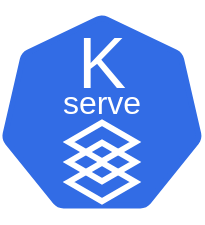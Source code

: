 <mxfile version="14.9.6" type="device"><diagram id="737rKQyR1uAgiVTpzIig" name="Page-1"><mxGraphModel dx="200" dy="127" grid="1" gridSize="10" guides="1" tooltips="1" connect="1" arrows="1" fold="1" page="1" pageScale="1" pageWidth="850" pageHeight="1100" math="0" shadow="0"><root><mxCell id="0"/><mxCell id="1" parent="0"/><mxCell id="dVuqwDoyu1gegC76xqRS-1" value="" style="verticalLabelPosition=bottom;verticalAlign=top;html=1;shape=mxgraph.basic.polygon;polyCoords=[[0.25,0],[0.75,0],[1,0.25],[1,0.75],[0.75,1],[0.25,1],[0,0.75],[0,0.25]];polyline=0;shape=mxgraph.kubernetes.icon;strokeColor=#326ce5;fillColor=#326ce5;" vertex="1" parent="1"><mxGeometry x="300" y="220" width="100" height="110" as="geometry"/></mxCell><mxCell id="dVuqwDoyu1gegC76xqRS-10" value="" style="html=1;whiteSpace=wrap;aspect=fixed;shape=isoRectangle;strokeColor=#FFFFFF;fillColor=#326CE5;" vertex="1" parent="1"><mxGeometry x="333.33" y="280" width="33.34" height="20" as="geometry"/></mxCell><mxCell id="dVuqwDoyu1gegC76xqRS-3" value="&lt;span style=&quot;font-size: 36px&quot;&gt;&lt;font color=&quot;#ffffff&quot;&gt;K&lt;/font&gt;&lt;/span&gt;" style="text;html=1;strokeColor=none;fillColor=none;align=center;verticalAlign=middle;whiteSpace=wrap;rounded=0;" vertex="1" parent="1"><mxGeometry x="330" y="240" width="40" height="20" as="geometry"/></mxCell><mxCell id="dVuqwDoyu1gegC76xqRS-4" value="&lt;font style=&quot;font-size: 16px&quot; color=&quot;#ffffff&quot;&gt;serve&lt;/font&gt;" style="text;html=1;strokeColor=none;fillColor=none;align=center;verticalAlign=middle;whiteSpace=wrap;rounded=0;" vertex="1" parent="1"><mxGeometry x="330" y="260" width="40" height="20" as="geometry"/></mxCell><mxCell id="dVuqwDoyu1gegC76xqRS-13" value="" style="html=1;whiteSpace=wrap;aspect=fixed;shape=isoRectangle;fillColor=#326CE5;strokeColor=#FFFFFF;" vertex="1" parent="1"><mxGeometry x="333.33" y="300" width="33.34" height="20" as="geometry"/></mxCell><mxCell id="dVuqwDoyu1gegC76xqRS-12" value="" style="html=1;whiteSpace=wrap;aspect=fixed;shape=isoRectangle;fillColor=#326CE5;strokeColor=#FFFFFF;strokeWidth=3;" vertex="1" parent="1"><mxGeometry x="333.33" y="290" width="33.34" height="20" as="geometry"/></mxCell><mxCell id="dVuqwDoyu1gegC76xqRS-8" value="" style="html=1;whiteSpace=wrap;aspect=fixed;shape=isoRectangle;fillColor=none;strokeColor=#FFFFFF;strokeWidth=3;" vertex="1" parent="1"><mxGeometry x="333.33" y="280" width="33.34" height="20" as="geometry"/></mxCell><mxCell id="dVuqwDoyu1gegC76xqRS-15" value="" style="html=1;whiteSpace=wrap;aspect=fixed;shape=isoRectangle;fillColor=none;strokeColor=#FFFFFF;strokeWidth=3;" vertex="1" parent="1"><mxGeometry x="333.33" y="300" width="33.34" height="20" as="geometry"/></mxCell></root></mxGraphModel></diagram></mxfile>